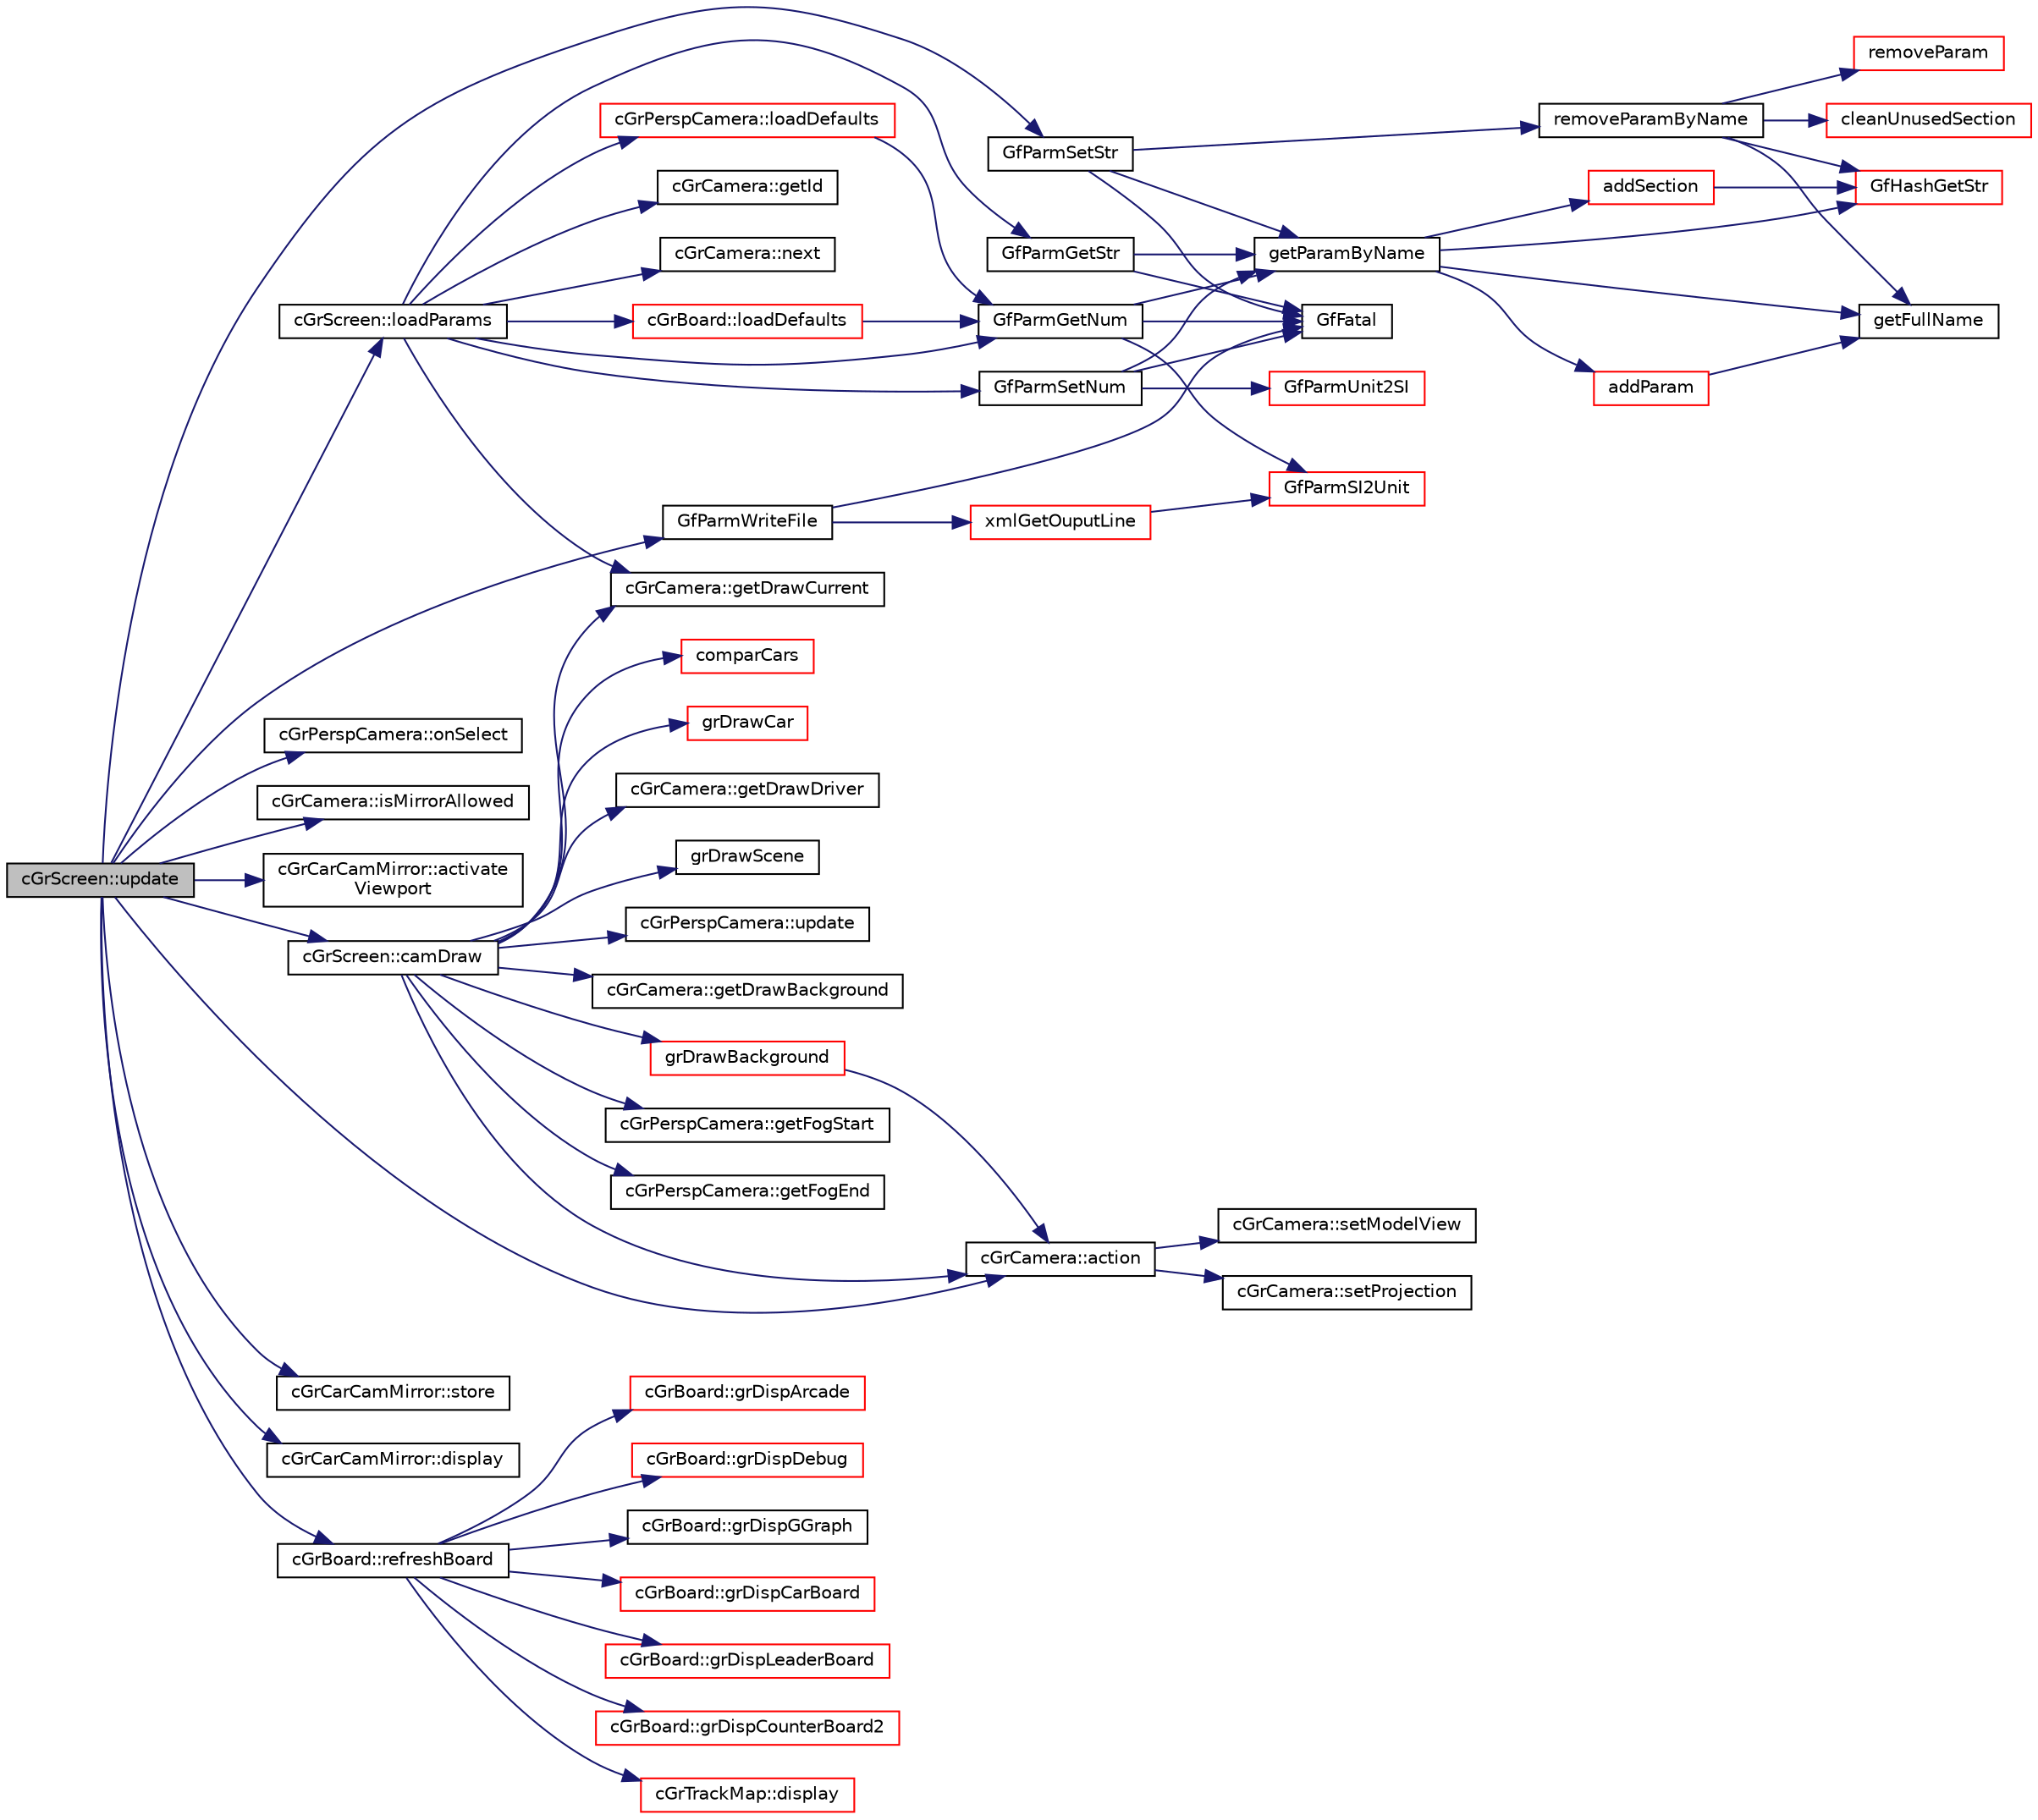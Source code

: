 digraph "cGrScreen::update"
{
  edge [fontname="Helvetica",fontsize="10",labelfontname="Helvetica",labelfontsize="10"];
  node [fontname="Helvetica",fontsize="10",shape=record];
  rankdir="LR";
  Node1 [label="cGrScreen::update",height=0.2,width=0.4,color="black", fillcolor="grey75", style="filled", fontcolor="black"];
  Node1 -> Node2 [color="midnightblue",fontsize="10",style="solid",fontname="Helvetica"];
  Node2 [label="GfParmSetStr",height=0.2,width=0.4,color="black", fillcolor="white", style="filled",URL="$group__paramsdata.html#ga51e004417915417cc725baf7b384e9f2",tooltip="Set a string parameter in the parameter set handle. "];
  Node2 -> Node3 [color="midnightblue",fontsize="10",style="solid",fontname="Helvetica"];
  Node3 [label="GfFatal",height=0.2,width=0.4,color="black", fillcolor="white", style="filled",URL="$tgf_8h.html#a927c58e55400ef72e0e54548b26f973d"];
  Node2 -> Node4 [color="midnightblue",fontsize="10",style="solid",fontname="Helvetica"];
  Node4 [label="removeParamByName",height=0.2,width=0.4,color="black", fillcolor="white", style="filled",URL="$group__paramshelper.html#ga07cd5a316f56002cdd2e85fa66ed874d",tooltip="Helper function to remove a parameter with given name paramName. "];
  Node4 -> Node5 [color="midnightblue",fontsize="10",style="solid",fontname="Helvetica"];
  Node5 [label="GfHashGetStr",height=0.2,width=0.4,color="red", fillcolor="white", style="filled",URL="$group__hash.html#ga4e47f57400b95ab9b6fe918c123fdb26",tooltip="Get the user data associated with a string key. "];
  Node4 -> Node6 [color="midnightblue",fontsize="10",style="solid",fontname="Helvetica"];
  Node6 [label="getFullName",height=0.2,width=0.4,color="black", fillcolor="white", style="filled",URL="$group__paramshelper.html#gaf12253922391ef1139cd12f2a0ffa5ea",tooltip="Helper function to get the full name of a parameter (full name: \"sectionName/paramName\"). "];
  Node4 -> Node7 [color="midnightblue",fontsize="10",style="solid",fontname="Helvetica"];
  Node7 [label="removeParam",height=0.2,width=0.4,color="red", fillcolor="white", style="filled",URL="$group__paramshelper.html#ga927ac59c03ac010619f07922f6a63885",tooltip="Helper function to remove given parameter. "];
  Node4 -> Node8 [color="midnightblue",fontsize="10",style="solid",fontname="Helvetica"];
  Node8 [label="cleanUnusedSection",height=0.2,width=0.4,color="red", fillcolor="white", style="filled",URL="$group__paramshelper.html#ga67fd375ef7918b4abb5e9fc348c5be20",tooltip="Helper function to clean up unused (empty) sections starting with given section. "];
  Node2 -> Node9 [color="midnightblue",fontsize="10",style="solid",fontname="Helvetica"];
  Node9 [label="getParamByName",height=0.2,width=0.4,color="black", fillcolor="white", style="filled",URL="$group__paramshelper.html#gad76ca407ee6b618e69f80c80aa319d63",tooltip="Helper function to get (or create) a parameter by name. "];
  Node9 -> Node6 [color="midnightblue",fontsize="10",style="solid",fontname="Helvetica"];
  Node9 -> Node5 [color="midnightblue",fontsize="10",style="solid",fontname="Helvetica"];
  Node9 -> Node10 [color="midnightblue",fontsize="10",style="solid",fontname="Helvetica"];
  Node10 [label="addSection",height=0.2,width=0.4,color="red", fillcolor="white", style="filled",URL="$group__paramshelper.html#ga56946944d68598d938e65db86ce1221f",tooltip="Helper function to add a section to a parameter set. "];
  Node10 -> Node5 [color="midnightblue",fontsize="10",style="solid",fontname="Helvetica"];
  Node9 -> Node11 [color="midnightblue",fontsize="10",style="solid",fontname="Helvetica"];
  Node11 [label="addParam",height=0.2,width=0.4,color="red", fillcolor="white", style="filled",URL="$group__paramshelper.html#gaf202744654cbc648b47479f30ccc3a8c",tooltip="Helper function to add parameter, does not check for duplicated name. "];
  Node11 -> Node6 [color="midnightblue",fontsize="10",style="solid",fontname="Helvetica"];
  Node1 -> Node12 [color="midnightblue",fontsize="10",style="solid",fontname="Helvetica"];
  Node12 [label="cGrScreen::loadParams",height=0.2,width=0.4,color="black", fillcolor="white", style="filled",URL="$classc_gr_screen.html#a88f6ad1a23e3c45bb07592ba50dbcbf3"];
  Node12 -> Node13 [color="midnightblue",fontsize="10",style="solid",fontname="Helvetica"];
  Node13 [label="GfParmGetStr",height=0.2,width=0.4,color="black", fillcolor="white", style="filled",URL="$group__paramsdata.html#gaa37bfd1fabd03d24fd50812c2330fa12",tooltip="Get a string parameter from the parameter set handle. "];
  Node13 -> Node3 [color="midnightblue",fontsize="10",style="solid",fontname="Helvetica"];
  Node13 -> Node9 [color="midnightblue",fontsize="10",style="solid",fontname="Helvetica"];
  Node12 -> Node14 [color="midnightblue",fontsize="10",style="solid",fontname="Helvetica"];
  Node14 [label="GfParmGetNum",height=0.2,width=0.4,color="black", fillcolor="white", style="filled",URL="$group__paramsdata.html#ga57d6d6694c94482128c7b7bd6bf0a2e8",tooltip="Get a numerical parameter from the parameter set handle. "];
  Node14 -> Node3 [color="midnightblue",fontsize="10",style="solid",fontname="Helvetica"];
  Node14 -> Node9 [color="midnightblue",fontsize="10",style="solid",fontname="Helvetica"];
  Node14 -> Node15 [color="midnightblue",fontsize="10",style="solid",fontname="Helvetica"];
  Node15 [label="GfParmSI2Unit",height=0.2,width=0.4,color="red", fillcolor="white", style="filled",URL="$group__paramsdata.html#gab24de0cda7e3f9a5ea42be6dd7592a38",tooltip="Convert a value from SI to given unit. "];
  Node12 -> Node16 [color="midnightblue",fontsize="10",style="solid",fontname="Helvetica"];
  Node16 [label="cGrCamera::getId",height=0.2,width=0.4,color="black", fillcolor="white", style="filled",URL="$classc_gr_camera.html#a460f02feb846382de7d91b7da6bf6ca3"];
  Node12 -> Node17 [color="midnightblue",fontsize="10",style="solid",fontname="Helvetica"];
  Node17 [label="cGrCamera::next",height=0.2,width=0.4,color="black", fillcolor="white", style="filled",URL="$classc_gr_camera.html#a5f7f0e6e0409aa60f2f03c58b3f868c4"];
  Node12 -> Node18 [color="midnightblue",fontsize="10",style="solid",fontname="Helvetica"];
  Node18 [label="GfParmSetNum",height=0.2,width=0.4,color="black", fillcolor="white", style="filled",URL="$group__paramsdata.html#gaeffbd4db596ae3239a35d7fbd3f442fa",tooltip="Set a numerical parameter in the parameter set handle. "];
  Node18 -> Node3 [color="midnightblue",fontsize="10",style="solid",fontname="Helvetica"];
  Node18 -> Node9 [color="midnightblue",fontsize="10",style="solid",fontname="Helvetica"];
  Node18 -> Node19 [color="midnightblue",fontsize="10",style="solid",fontname="Helvetica"];
  Node19 [label="GfParmUnit2SI",height=0.2,width=0.4,color="red", fillcolor="white", style="filled",URL="$group__paramsdata.html#ga86ff634469b4c8640498bc574735a398",tooltip="Convert a value given in unit to SI. "];
  Node12 -> Node20 [color="midnightblue",fontsize="10",style="solid",fontname="Helvetica"];
  Node20 [label="cGrPerspCamera::loadDefaults",height=0.2,width=0.4,color="red", fillcolor="white", style="filled",URL="$classc_gr_persp_camera.html#a7f73d10fa8dd12c6dd8ee1d2019b9277"];
  Node20 -> Node14 [color="midnightblue",fontsize="10",style="solid",fontname="Helvetica"];
  Node12 -> Node21 [color="midnightblue",fontsize="10",style="solid",fontname="Helvetica"];
  Node21 [label="cGrCamera::getDrawCurrent",height=0.2,width=0.4,color="black", fillcolor="white", style="filled",URL="$classc_gr_camera.html#ac1e0b3802aad3942a64fad6d3a9c11f5"];
  Node12 -> Node22 [color="midnightblue",fontsize="10",style="solid",fontname="Helvetica"];
  Node22 [label="cGrBoard::loadDefaults",height=0.2,width=0.4,color="red", fillcolor="white", style="filled",URL="$classc_gr_board.html#acfb04798920efe77302f2288b28d1b5d"];
  Node22 -> Node14 [color="midnightblue",fontsize="10",style="solid",fontname="Helvetica"];
  Node1 -> Node23 [color="midnightblue",fontsize="10",style="solid",fontname="Helvetica"];
  Node23 [label="GfParmWriteFile",height=0.2,width=0.4,color="black", fillcolor="white", style="filled",URL="$group__paramsfile.html#ga74959dceaa06d202a6695e13a364b19a",tooltip="Write parameter set into file. "];
  Node23 -> Node3 [color="midnightblue",fontsize="10",style="solid",fontname="Helvetica"];
  Node23 -> Node24 [color="midnightblue",fontsize="10",style="solid",fontname="Helvetica"];
  Node24 [label="xmlGetOuputLine",height=0.2,width=0.4,color="red", fillcolor="white", style="filled",URL="$group__paramshelper.html#ga3d522dd29c83c2d11f9ae4c92f79a1d0",tooltip="Helper function to output one line of XML generated from the given parameter set. ..."];
  Node24 -> Node15 [color="midnightblue",fontsize="10",style="solid",fontname="Helvetica"];
  Node1 -> Node25 [color="midnightblue",fontsize="10",style="solid",fontname="Helvetica"];
  Node25 [label="cGrPerspCamera::onSelect",height=0.2,width=0.4,color="black", fillcolor="white", style="filled",URL="$classc_gr_persp_camera.html#a00cf7b8fdf332feb45d3c2df5985ee8d"];
  Node1 -> Node26 [color="midnightblue",fontsize="10",style="solid",fontname="Helvetica"];
  Node26 [label="cGrCamera::isMirrorAllowed",height=0.2,width=0.4,color="black", fillcolor="white", style="filled",URL="$classc_gr_camera.html#a2ddff1d7c4ec6507a4b07316d30e5261"];
  Node1 -> Node27 [color="midnightblue",fontsize="10",style="solid",fontname="Helvetica"];
  Node27 [label="cGrCarCamMirror::activate\lViewport",height=0.2,width=0.4,color="black", fillcolor="white", style="filled",URL="$classc_gr_car_cam_mirror.html#a892c0c7cc5322140d9b9a6260f62d014"];
  Node1 -> Node28 [color="midnightblue",fontsize="10",style="solid",fontname="Helvetica"];
  Node28 [label="cGrScreen::camDraw",height=0.2,width=0.4,color="black", fillcolor="white", style="filled",URL="$classc_gr_screen.html#a61dc3367a08644a5051bf89d1baf601d"];
  Node28 -> Node29 [color="midnightblue",fontsize="10",style="solid",fontname="Helvetica"];
  Node29 [label="cGrPerspCamera::update",height=0.2,width=0.4,color="black", fillcolor="white", style="filled",URL="$classc_gr_persp_camera.html#aa3a989f3bacb9f838b9e8006ed58c7af"];
  Node28 -> Node30 [color="midnightblue",fontsize="10",style="solid",fontname="Helvetica"];
  Node30 [label="cGrCamera::getDrawBackground",height=0.2,width=0.4,color="black", fillcolor="white", style="filled",URL="$classc_gr_camera.html#a9e04cc8566dae246a79fab6f9713c777"];
  Node28 -> Node31 [color="midnightblue",fontsize="10",style="solid",fontname="Helvetica"];
  Node31 [label="grDrawBackground",height=0.2,width=0.4,color="red", fillcolor="white", style="filled",URL="$grscene_8cpp.html#a77cc68cca4b20b1903099a304eafe8a9"];
  Node31 -> Node32 [color="midnightblue",fontsize="10",style="solid",fontname="Helvetica"];
  Node32 [label="cGrCamera::action",height=0.2,width=0.4,color="black", fillcolor="white", style="filled",URL="$classc_gr_camera.html#a16f20a8a96b32600acbd931b1426e4c8"];
  Node32 -> Node33 [color="midnightblue",fontsize="10",style="solid",fontname="Helvetica"];
  Node33 [label="cGrCamera::setProjection",height=0.2,width=0.4,color="black", fillcolor="white", style="filled",URL="$classc_gr_camera.html#a1a9421956cfd8de7a0766016af71145d"];
  Node32 -> Node34 [color="midnightblue",fontsize="10",style="solid",fontname="Helvetica"];
  Node34 [label="cGrCamera::setModelView",height=0.2,width=0.4,color="black", fillcolor="white", style="filled",URL="$classc_gr_camera.html#a80bc5bc9119331cdd2925857fdb1ad92"];
  Node28 -> Node32 [color="midnightblue",fontsize="10",style="solid",fontname="Helvetica"];
  Node28 -> Node35 [color="midnightblue",fontsize="10",style="solid",fontname="Helvetica"];
  Node35 [label="cGrPerspCamera::getFogStart",height=0.2,width=0.4,color="black", fillcolor="white", style="filled",URL="$classc_gr_persp_camera.html#a0535aa2b8b240fc263975c454d2649aa"];
  Node28 -> Node36 [color="midnightblue",fontsize="10",style="solid",fontname="Helvetica"];
  Node36 [label="cGrPerspCamera::getFogEnd",height=0.2,width=0.4,color="black", fillcolor="white", style="filled",URL="$classc_gr_persp_camera.html#a7108dac8bac78029edb006c292d8e883"];
  Node28 -> Node37 [color="midnightblue",fontsize="10",style="solid",fontname="Helvetica"];
  Node37 [label="comparCars",height=0.2,width=0.4,color="red", fillcolor="white", style="filled",URL="$grscreen_8cpp.html#a1a75e33b6902f4854162cb3824bd8f0f"];
  Node28 -> Node38 [color="midnightblue",fontsize="10",style="solid",fontname="Helvetica"];
  Node38 [label="grDrawCar",height=0.2,width=0.4,color="red", fillcolor="white", style="filled",URL="$grcar_8cpp.html#ae2416e0542c9a77589aa3d42cf00af44"];
  Node28 -> Node21 [color="midnightblue",fontsize="10",style="solid",fontname="Helvetica"];
  Node28 -> Node39 [color="midnightblue",fontsize="10",style="solid",fontname="Helvetica"];
  Node39 [label="cGrCamera::getDrawDriver",height=0.2,width=0.4,color="black", fillcolor="white", style="filled",URL="$classc_gr_camera.html#ae5dd88184abe8d8ce2be5189b2c0ce7d"];
  Node28 -> Node40 [color="midnightblue",fontsize="10",style="solid",fontname="Helvetica"];
  Node40 [label="grDrawScene",height=0.2,width=0.4,color="black", fillcolor="white", style="filled",URL="$grscene_8cpp.html#aef43d464ff8fd44eb47df72dc038dfb4"];
  Node1 -> Node41 [color="midnightblue",fontsize="10",style="solid",fontname="Helvetica"];
  Node41 [label="cGrCarCamMirror::store",height=0.2,width=0.4,color="black", fillcolor="white", style="filled",URL="$classc_gr_car_cam_mirror.html#abfe8ef2676c11a3938143117028f7a28"];
  Node1 -> Node42 [color="midnightblue",fontsize="10",style="solid",fontname="Helvetica"];
  Node42 [label="cGrCarCamMirror::display",height=0.2,width=0.4,color="black", fillcolor="white", style="filled",URL="$classc_gr_car_cam_mirror.html#af001d3bcc3fcbed751d295e5d45875b9"];
  Node1 -> Node32 [color="midnightblue",fontsize="10",style="solid",fontname="Helvetica"];
  Node1 -> Node43 [color="midnightblue",fontsize="10",style="solid",fontname="Helvetica"];
  Node43 [label="cGrBoard::refreshBoard",height=0.2,width=0.4,color="black", fillcolor="white", style="filled",URL="$classc_gr_board.html#a04d7b68b71eb8622a4a5e51fe79f91b6"];
  Node43 -> Node44 [color="midnightblue",fontsize="10",style="solid",fontname="Helvetica"];
  Node44 [label="cGrBoard::grDispArcade",height=0.2,width=0.4,color="red", fillcolor="white", style="filled",URL="$classc_gr_board.html#a240146ddb66461b86b58da55c8637424"];
  Node43 -> Node45 [color="midnightblue",fontsize="10",style="solid",fontname="Helvetica"];
  Node45 [label="cGrBoard::grDispDebug",height=0.2,width=0.4,color="red", fillcolor="white", style="filled",URL="$classc_gr_board.html#a3fcd894523607998022f611da0009dfa"];
  Node43 -> Node46 [color="midnightblue",fontsize="10",style="solid",fontname="Helvetica"];
  Node46 [label="cGrBoard::grDispGGraph",height=0.2,width=0.4,color="black", fillcolor="white", style="filled",URL="$classc_gr_board.html#a0cba8bd471db387403a00aca663cb10f"];
  Node43 -> Node47 [color="midnightblue",fontsize="10",style="solid",fontname="Helvetica"];
  Node47 [label="cGrBoard::grDispCarBoard",height=0.2,width=0.4,color="red", fillcolor="white", style="filled",URL="$classc_gr_board.html#acb552d9bf35044eb9b8a5b2c0cc1b26b"];
  Node43 -> Node48 [color="midnightblue",fontsize="10",style="solid",fontname="Helvetica"];
  Node48 [label="cGrBoard::grDispLeaderBoard",height=0.2,width=0.4,color="red", fillcolor="white", style="filled",URL="$classc_gr_board.html#ad9a84a37361caf8b297841f2984121f8"];
  Node43 -> Node49 [color="midnightblue",fontsize="10",style="solid",fontname="Helvetica"];
  Node49 [label="cGrBoard::grDispCounterBoard2",height=0.2,width=0.4,color="red", fillcolor="white", style="filled",URL="$classc_gr_board.html#ad038ef26c82631567d93423aeb4e6a42"];
  Node43 -> Node50 [color="midnightblue",fontsize="10",style="solid",fontname="Helvetica"];
  Node50 [label="cGrTrackMap::display",height=0.2,width=0.4,color="red", fillcolor="white", style="filled",URL="$classc_gr_track_map.html#a81f98636b531fe06e45f0bd27d7344ad"];
}
